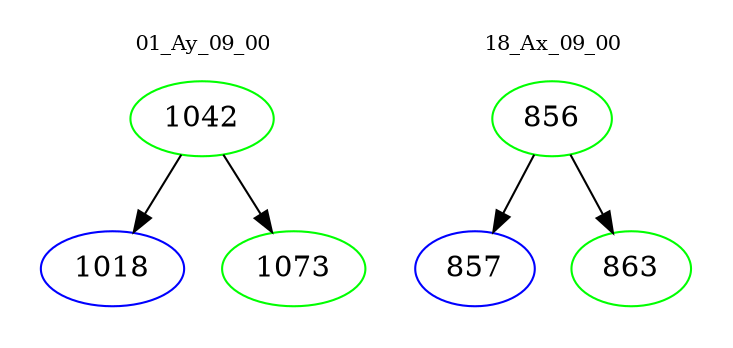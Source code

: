 digraph{
subgraph cluster_0 {
color = white
label = "01_Ay_09_00";
fontsize=10;
T0_1042 [label="1042", color="green"]
T0_1042 -> T0_1018 [color="black"]
T0_1018 [label="1018", color="blue"]
T0_1042 -> T0_1073 [color="black"]
T0_1073 [label="1073", color="green"]
}
subgraph cluster_1 {
color = white
label = "18_Ax_09_00";
fontsize=10;
T1_856 [label="856", color="green"]
T1_856 -> T1_857 [color="black"]
T1_857 [label="857", color="blue"]
T1_856 -> T1_863 [color="black"]
T1_863 [label="863", color="green"]
}
}
